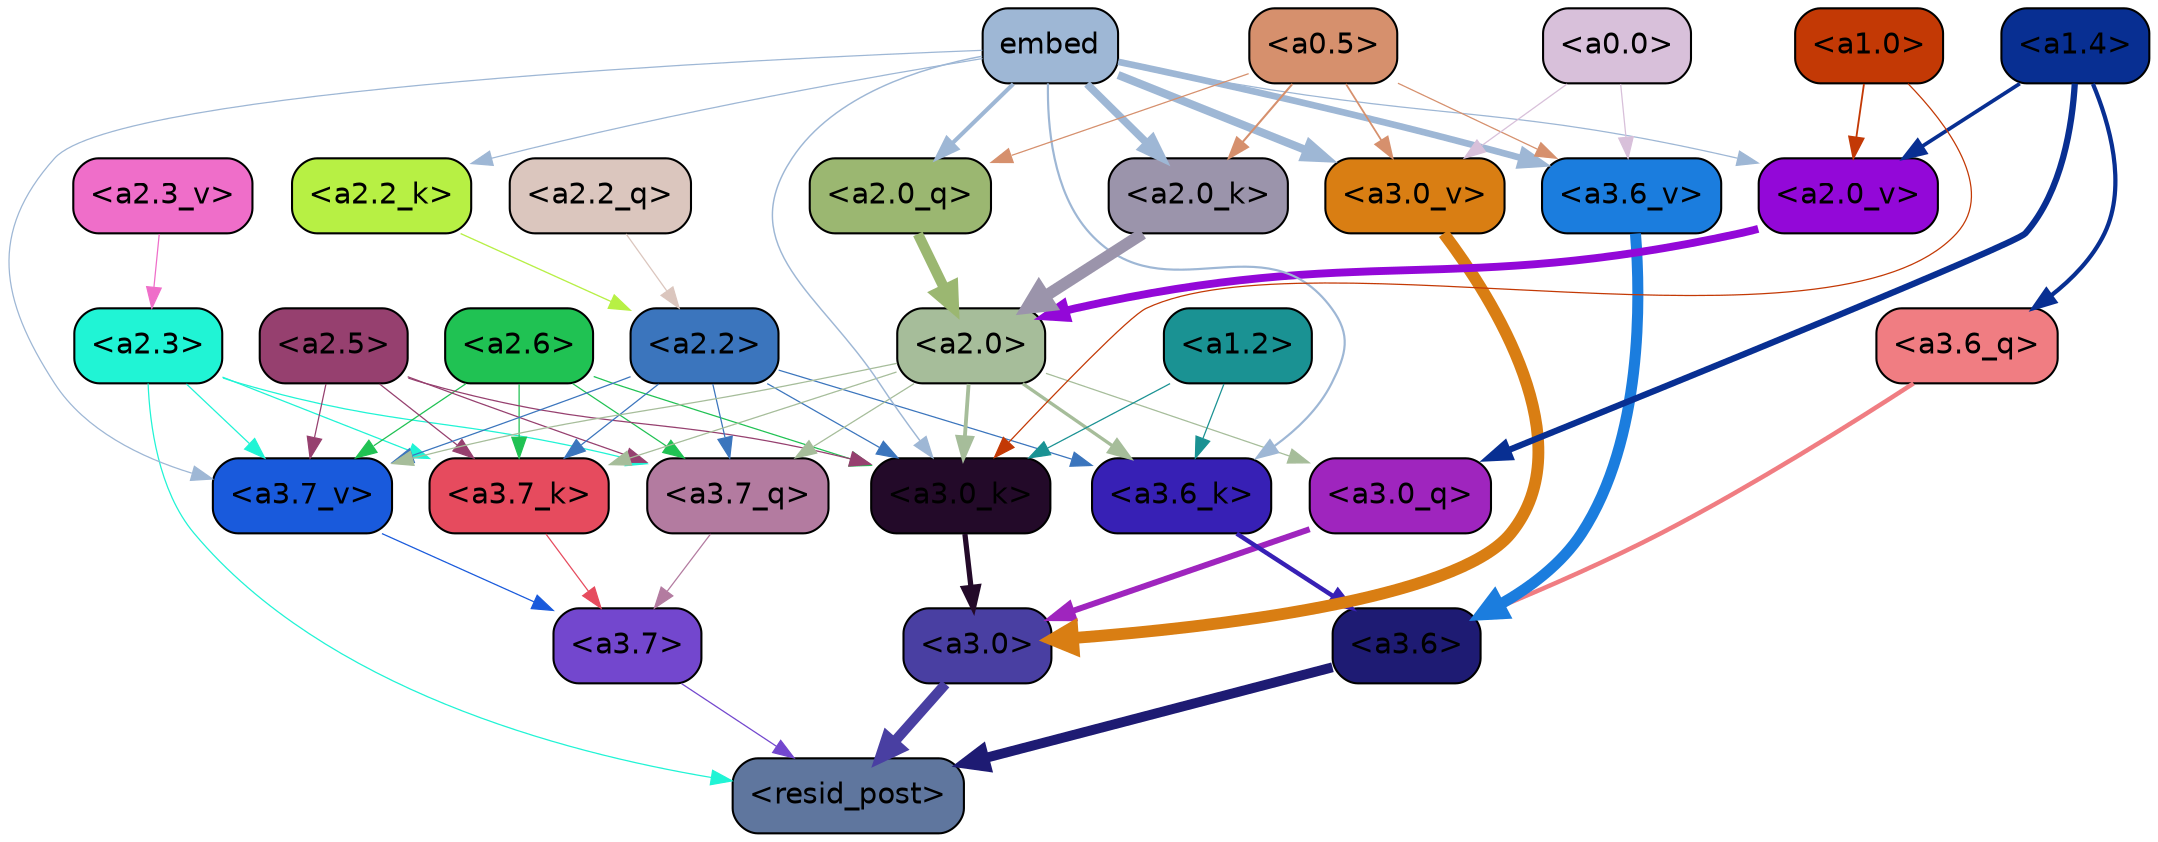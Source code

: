 strict digraph "" {
	graph [bgcolor=transparent,
		layout=dot,
		overlap=false,
		splines=true
	];
	"<a3.7>"	[color=black,
		fillcolor="#7347ce",
		fontname=Helvetica,
		shape=box,
		style="filled, rounded"];
	"<resid_post>"	[color=black,
		fillcolor="#5f769e",
		fontname=Helvetica,
		shape=box,
		style="filled, rounded"];
	"<a3.7>" -> "<resid_post>"	[color="#7347ce",
		penwidth=0.6];
	"<a3.6>"	[color=black,
		fillcolor="#1e1b73",
		fontname=Helvetica,
		shape=box,
		style="filled, rounded"];
	"<a3.6>" -> "<resid_post>"	[color="#1e1b73",
		penwidth=4.751592040061951];
	"<a3.0>"	[color=black,
		fillcolor="#493fa2",
		fontname=Helvetica,
		shape=box,
		style="filled, rounded"];
	"<a3.0>" -> "<resid_post>"	[color="#493fa2",
		penwidth=4.904066681861877];
	"<a2.3>"	[color=black,
		fillcolor="#20f4d5",
		fontname=Helvetica,
		shape=box,
		style="filled, rounded"];
	"<a2.3>" -> "<resid_post>"	[color="#20f4d5",
		penwidth=0.6];
	"<a3.7_q>"	[color=black,
		fillcolor="#b37ba0",
		fontname=Helvetica,
		shape=box,
		style="filled, rounded"];
	"<a2.3>" -> "<a3.7_q>"	[color="#20f4d5",
		penwidth=0.6];
	"<a3.7_k>"	[color=black,
		fillcolor="#e64b5e",
		fontname=Helvetica,
		shape=box,
		style="filled, rounded"];
	"<a2.3>" -> "<a3.7_k>"	[color="#20f4d5",
		penwidth=0.6];
	"<a3.7_v>"	[color=black,
		fillcolor="#195adc",
		fontname=Helvetica,
		shape=box,
		style="filled, rounded"];
	"<a2.3>" -> "<a3.7_v>"	[color="#20f4d5",
		penwidth=0.6];
	"<a3.7_q>" -> "<a3.7>"	[color="#b37ba0",
		penwidth=0.6];
	"<a3.6_q>"	[color=black,
		fillcolor="#f07d82",
		fontname=Helvetica,
		shape=box,
		style="filled, rounded"];
	"<a3.6_q>" -> "<a3.6>"	[color="#f07d82",
		penwidth=2.160832464694977];
	"<a3.0_q>"	[color=black,
		fillcolor="#9f25be",
		fontname=Helvetica,
		shape=box,
		style="filled, rounded"];
	"<a3.0_q>" -> "<a3.0>"	[color="#9f25be",
		penwidth=2.870753765106201];
	"<a3.7_k>" -> "<a3.7>"	[color="#e64b5e",
		penwidth=0.6];
	"<a3.6_k>"	[color=black,
		fillcolor="#3720b5",
		fontname=Helvetica,
		shape=box,
		style="filled, rounded"];
	"<a3.6_k>" -> "<a3.6>"	[color="#3720b5",
		penwidth=2.13908451795578];
	"<a3.0_k>"	[color=black,
		fillcolor="#230a29",
		fontname=Helvetica,
		shape=box,
		style="filled, rounded"];
	"<a3.0_k>" -> "<a3.0>"	[color="#230a29",
		penwidth=2.520303964614868];
	"<a3.7_v>" -> "<a3.7>"	[color="#195adc",
		penwidth=0.6];
	"<a3.6_v>"	[color=black,
		fillcolor="#1b7dde",
		fontname=Helvetica,
		shape=box,
		style="filled, rounded"];
	"<a3.6_v>" -> "<a3.6>"	[color="#1b7dde",
		penwidth=5.297133803367615];
	"<a3.0_v>"	[color=black,
		fillcolor="#d97e13",
		fontname=Helvetica,
		shape=box,
		style="filled, rounded"];
	"<a3.0_v>" -> "<a3.0>"	[color="#d97e13",
		penwidth=5.680712580680847];
	"<a2.6>"	[color=black,
		fillcolor="#20c253",
		fontname=Helvetica,
		shape=box,
		style="filled, rounded"];
	"<a2.6>" -> "<a3.7_q>"	[color="#20c253",
		penwidth=0.6];
	"<a2.6>" -> "<a3.7_k>"	[color="#20c253",
		penwidth=0.6];
	"<a2.6>" -> "<a3.0_k>"	[color="#20c253",
		penwidth=0.6];
	"<a2.6>" -> "<a3.7_v>"	[color="#20c253",
		penwidth=0.6];
	"<a2.5>"	[color=black,
		fillcolor="#96406f",
		fontname=Helvetica,
		shape=box,
		style="filled, rounded"];
	"<a2.5>" -> "<a3.7_q>"	[color="#96406f",
		penwidth=0.6];
	"<a2.5>" -> "<a3.7_k>"	[color="#96406f",
		penwidth=0.6];
	"<a2.5>" -> "<a3.0_k>"	[color="#96406f",
		penwidth=0.6];
	"<a2.5>" -> "<a3.7_v>"	[color="#96406f",
		penwidth=0.6];
	"<a2.2>"	[color=black,
		fillcolor="#3b75bd",
		fontname=Helvetica,
		shape=box,
		style="filled, rounded"];
	"<a2.2>" -> "<a3.7_q>"	[color="#3b75bd",
		penwidth=0.6];
	"<a2.2>" -> "<a3.7_k>"	[color="#3b75bd",
		penwidth=0.6];
	"<a2.2>" -> "<a3.6_k>"	[color="#3b75bd",
		penwidth=0.6];
	"<a2.2>" -> "<a3.0_k>"	[color="#3b75bd",
		penwidth=0.6];
	"<a2.2>" -> "<a3.7_v>"	[color="#3b75bd",
		penwidth=0.6];
	"<a2.0>"	[color=black,
		fillcolor="#a6bd9a",
		fontname=Helvetica,
		shape=box,
		style="filled, rounded"];
	"<a2.0>" -> "<a3.7_q>"	[color="#a6bd9a",
		penwidth=0.6];
	"<a2.0>" -> "<a3.0_q>"	[color="#a6bd9a",
		penwidth=0.6];
	"<a2.0>" -> "<a3.7_k>"	[color="#a6bd9a",
		penwidth=0.6];
	"<a2.0>" -> "<a3.6_k>"	[color="#a6bd9a",
		penwidth=1.5897698998451233];
	"<a2.0>" -> "<a3.0_k>"	[color="#a6bd9a",
		penwidth=1.8405593037605286];
	"<a2.0>" -> "<a3.7_v>"	[color="#a6bd9a",
		penwidth=0.6];
	"<a1.4>"	[color=black,
		fillcolor="#082f92",
		fontname=Helvetica,
		shape=box,
		style="filled, rounded"];
	"<a1.4>" -> "<a3.6_q>"	[color="#082f92",
		penwidth=2.0260728895664215];
	"<a1.4>" -> "<a3.0_q>"	[color="#082f92",
		penwidth=3.0185627341270447];
	"<a2.0_v>"	[color=black,
		fillcolor="#9308d8",
		fontname=Helvetica,
		shape=box,
		style="filled, rounded"];
	"<a1.4>" -> "<a2.0_v>"	[color="#082f92",
		penwidth=1.7970525026321411];
	"<a1.2>"	[color=black,
		fillcolor="#1a9293",
		fontname=Helvetica,
		shape=box,
		style="filled, rounded"];
	"<a1.2>" -> "<a3.6_k>"	[color="#1a9293",
		penwidth=0.6];
	"<a1.2>" -> "<a3.0_k>"	[color="#1a9293",
		penwidth=0.6];
	embed	[color=black,
		fillcolor="#9eb7d5",
		fontname=Helvetica,
		shape=box,
		style="filled, rounded"];
	embed -> "<a3.6_k>"	[color="#9eb7d5",
		penwidth=1.046662151813507];
	embed -> "<a3.0_k>"	[color="#9eb7d5",
		penwidth=0.6995279788970947];
	embed -> "<a3.7_v>"	[color="#9eb7d5",
		penwidth=0.6];
	embed -> "<a3.6_v>"	[color="#9eb7d5",
		penwidth=3.1840110421180725];
	embed -> "<a3.0_v>"	[color="#9eb7d5",
		penwidth=3.9005755856633186];
	"<a2.0_q>"	[color=black,
		fillcolor="#9bb771",
		fontname=Helvetica,
		shape=box,
		style="filled, rounded"];
	embed -> "<a2.0_q>"	[color="#9eb7d5",
		penwidth=1.9669389724731445];
	"<a2.2_k>"	[color=black,
		fillcolor="#b7f044",
		fontname=Helvetica,
		shape=box,
		style="filled, rounded"];
	embed -> "<a2.2_k>"	[color="#9eb7d5",
		penwidth=0.6];
	"<a2.0_k>"	[color=black,
		fillcolor="#9b94ab",
		fontname=Helvetica,
		shape=box,
		style="filled, rounded"];
	embed -> "<a2.0_k>"	[color="#9eb7d5",
		penwidth=3.6898754835128784];
	embed -> "<a2.0_v>"	[color="#9eb7d5",
		penwidth=0.6];
	"<a1.0>"	[color=black,
		fillcolor="#c33905",
		fontname=Helvetica,
		shape=box,
		style="filled, rounded"];
	"<a1.0>" -> "<a3.0_k>"	[color="#c33905",
		penwidth=0.6];
	"<a1.0>" -> "<a2.0_v>"	[color="#c33905",
		penwidth=0.8836666345596313];
	"<a0.5>"	[color=black,
		fillcolor="#d6906d",
		fontname=Helvetica,
		shape=box,
		style="filled, rounded"];
	"<a0.5>" -> "<a3.6_v>"	[color="#d6906d",
		penwidth=0.6];
	"<a0.5>" -> "<a3.0_v>"	[color="#d6906d",
		penwidth=0.8493617177009583];
	"<a0.5>" -> "<a2.0_q>"	[color="#d6906d",
		penwidth=0.6];
	"<a0.5>" -> "<a2.0_k>"	[color="#d6906d",
		penwidth=0.9942188858985901];
	"<a0.0>"	[color=black,
		fillcolor="#d8c0da",
		fontname=Helvetica,
		shape=box,
		style="filled, rounded"];
	"<a0.0>" -> "<a3.6_v>"	[color="#d8c0da",
		penwidth=0.6];
	"<a0.0>" -> "<a3.0_v>"	[color="#d8c0da",
		penwidth=0.6];
	"<a2.2_q>"	[color=black,
		fillcolor="#dbc6be",
		fontname=Helvetica,
		shape=box,
		style="filled, rounded"];
	"<a2.2_q>" -> "<a2.2>"	[color="#dbc6be",
		penwidth=0.6];
	"<a2.0_q>" -> "<a2.0>"	[color="#9bb771",
		penwidth=5.0040658712387085];
	"<a2.2_k>" -> "<a2.2>"	[color="#b7f044",
		penwidth=0.6304321400821209];
	"<a2.0_k>" -> "<a2.0>"	[color="#9b94ab",
		penwidth=5.6445024609565735];
	"<a2.3_v>"	[color=black,
		fillcolor="#ef6ec9",
		fontname=Helvetica,
		shape=box,
		style="filled, rounded"];
	"<a2.3_v>" -> "<a2.3>"	[color="#ef6ec9",
		penwidth=0.6];
	"<a2.0_v>" -> "<a2.0>"	[color="#9308d8",
		penwidth=3.781584322452545];
}
